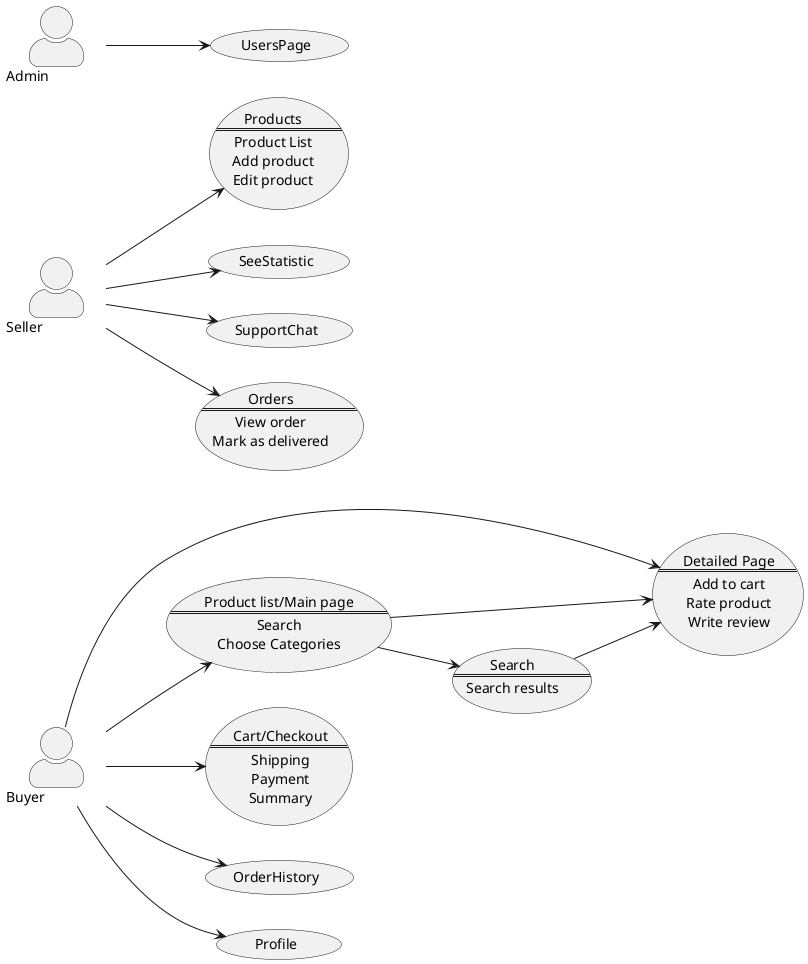 @startuml
skinparam actorStyle awesome
skinparam minClassWidth 100
left to right direction

:Buyer:
usecase DetailedPage as "
  Detailed Page
  ==
  Add to cart
  Rate product
  Write review
"
usecase ProductList as "
  Product list/Main page
  ==
  Search
  Choose Categories
"

usecase Search as "
  Search
  ==
  Search results
"

usecase Checkout as "
  Cart/Checkout
  ==
  Shipping
  Payment
  Summary
"

Buyer --> (OrderHistory)
Buyer --> (Profile)

Buyer --> ProductList
Buyer --> DetailedPage
Buyer --> Checkout
ProductList --> Search
ProductList --> DetailedPage
Search --> DetailedPage

:Seller:
usecase Product as "
  Products
  ==
  Product List
  Add product
  Edit product
"
Seller --> Product

Seller --> (SeeStatistic)
Seller --> (SupportChat)

usecase Order as "
  Orders
  ==
  View order
  Mark as delivered
"
Seller --> Order

:Admin:
Admin --> (UsersPage)

@enduml